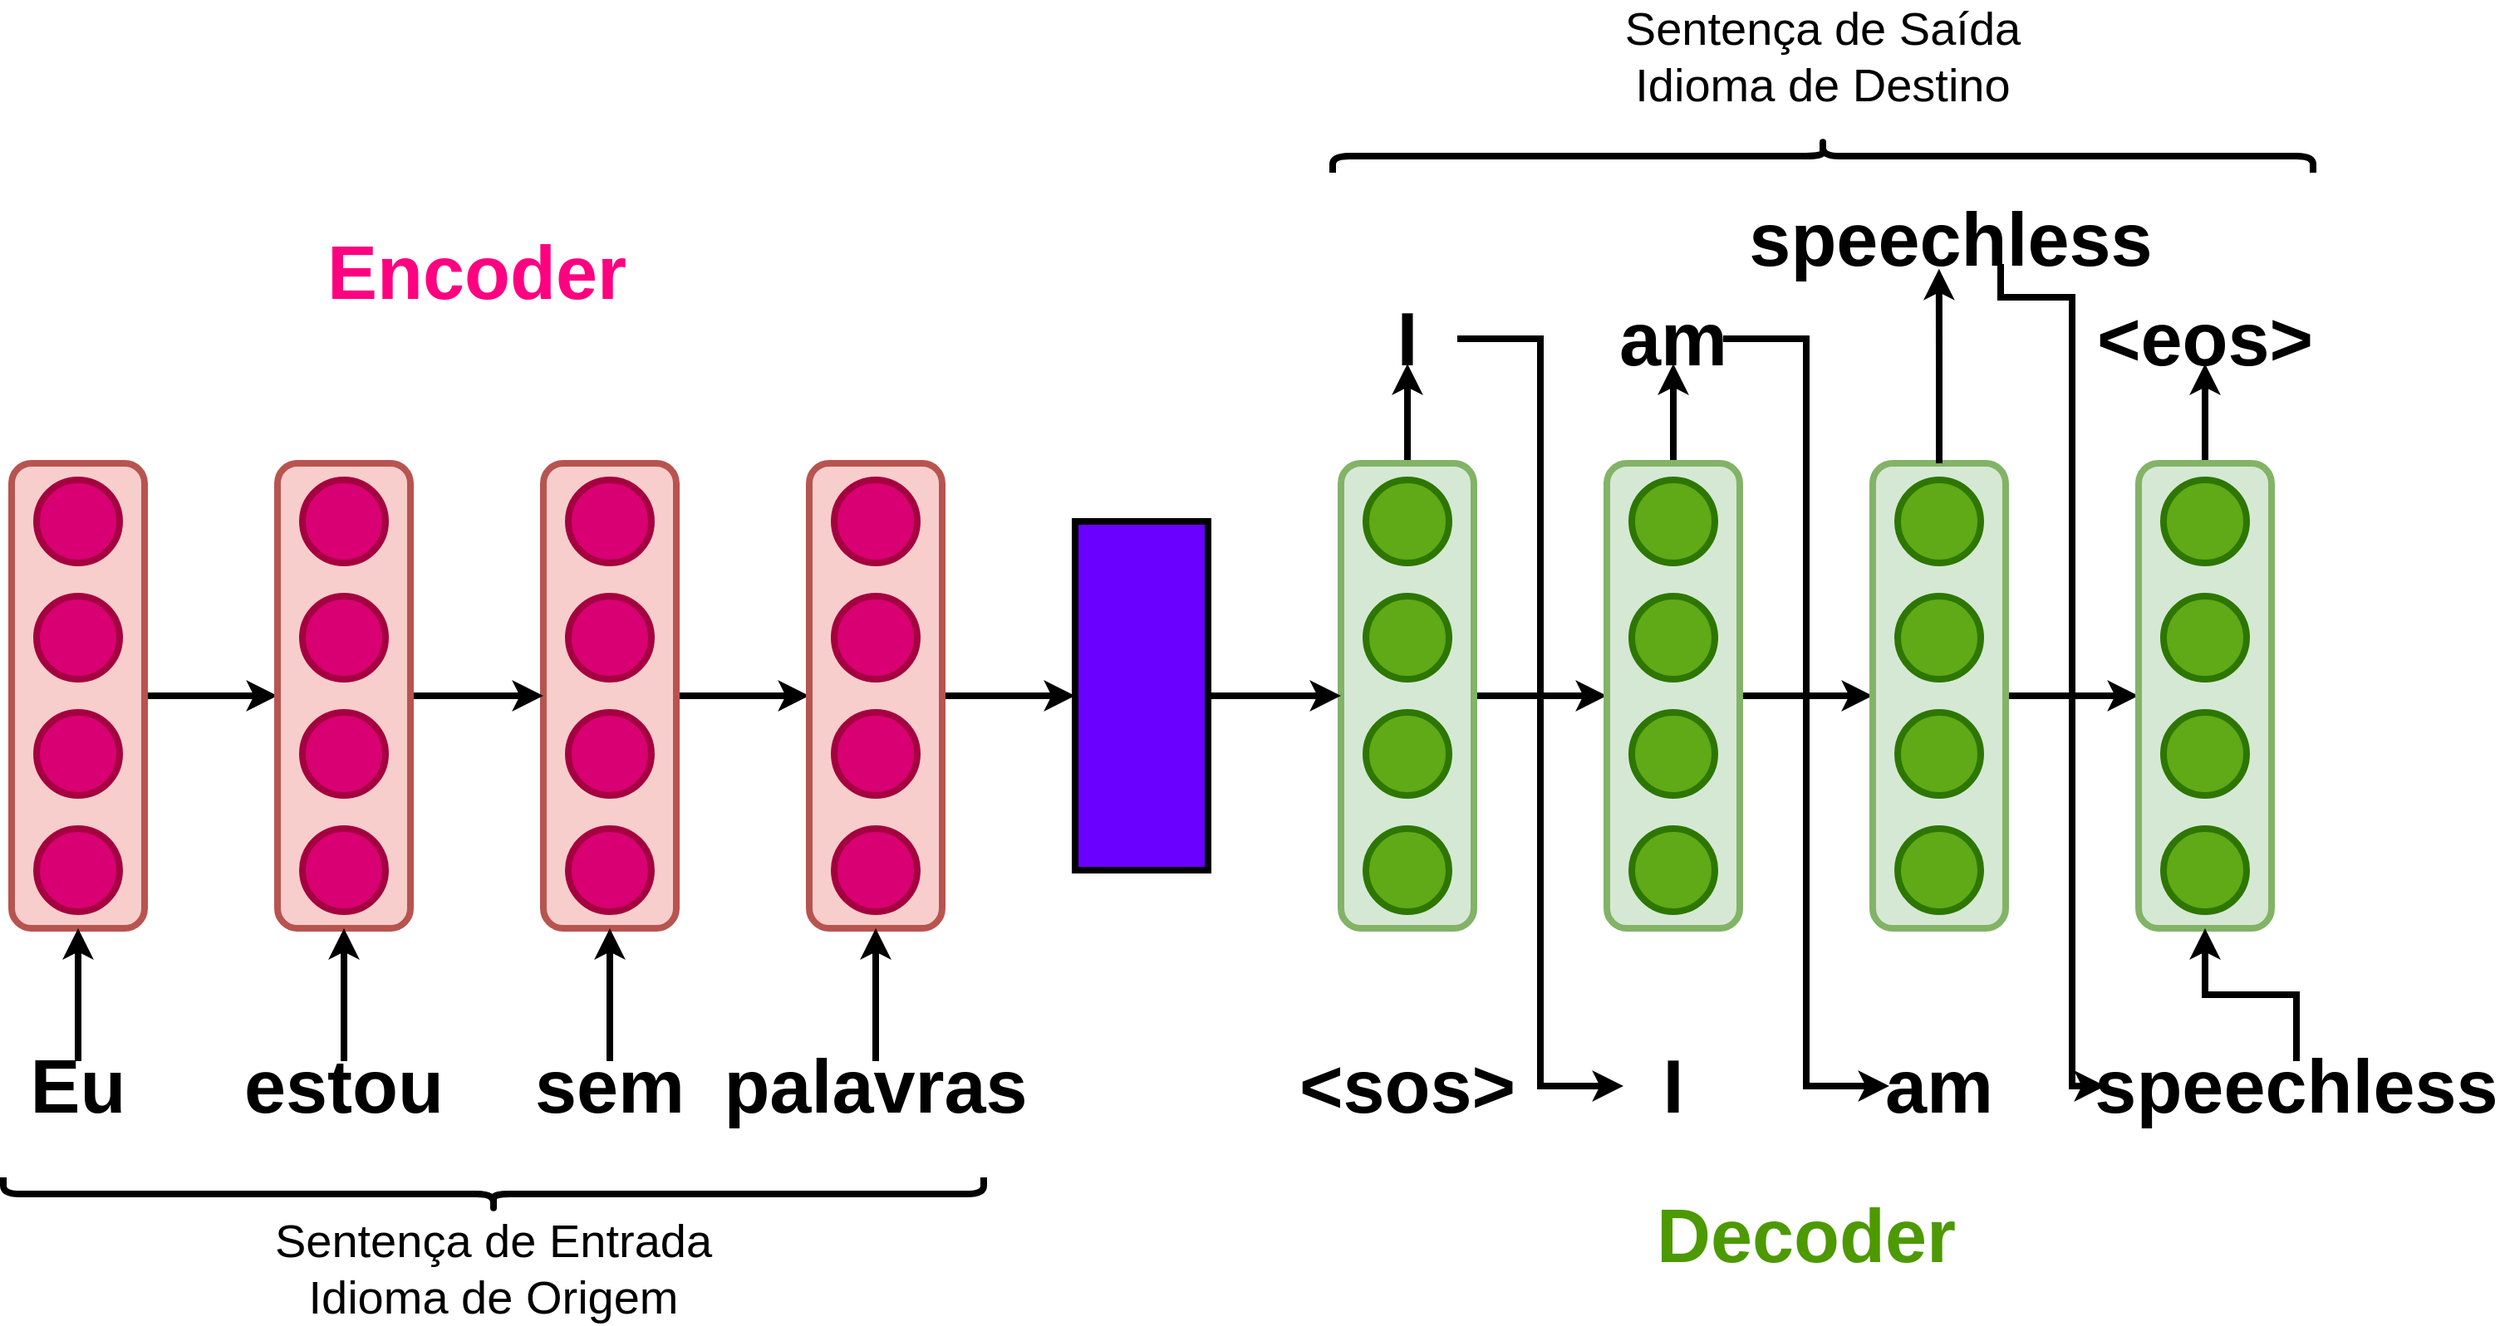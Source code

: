<mxfile version="24.7.7">
  <diagram name="Page-1" id="91vlNi3rJ0HafXbtYq05">
    <mxGraphModel dx="2843" dy="2275" grid="1" gridSize="10" guides="1" tooltips="1" connect="1" arrows="1" fold="1" page="1" pageScale="1" pageWidth="850" pageHeight="1100" math="0" shadow="0">
      <root>
        <mxCell id="0" />
        <mxCell id="1" parent="0" />
        <mxCell id="JV7l5fWzAURVy-AbNuwU-95" style="edgeStyle=orthogonalEdgeStyle;rounded=0;orthogonalLoop=1;jettySize=auto;html=1;exitX=1;exitY=0.5;exitDx=0;exitDy=0;entryX=0;entryY=0.5;entryDx=0;entryDy=0;strokeWidth=4;" edge="1" parent="1" source="JV7l5fWzAURVy-AbNuwU-1" target="JV7l5fWzAURVy-AbNuwU-11">
          <mxGeometry relative="1" as="geometry" />
        </mxCell>
        <mxCell id="JV7l5fWzAURVy-AbNuwU-1" value="" style="rounded=1;whiteSpace=wrap;html=1;fillColor=#f8cecc;strokeColor=#b85450;strokeWidth=4;" vertex="1" parent="1">
          <mxGeometry x="240" y="160" width="80" height="280" as="geometry" />
        </mxCell>
        <mxCell id="JV7l5fWzAURVy-AbNuwU-2" value="" style="ellipse;whiteSpace=wrap;html=1;aspect=fixed;fillColor=#d80073;strokeColor=#A50040;strokeWidth=4;fontColor=#ffffff;" vertex="1" parent="1">
          <mxGeometry x="255" y="170" width="50" height="50" as="geometry" />
        </mxCell>
        <mxCell id="JV7l5fWzAURVy-AbNuwU-3" value="" style="ellipse;whiteSpace=wrap;html=1;aspect=fixed;fillColor=#d80073;strokeColor=#A50040;strokeWidth=4;fontColor=#ffffff;" vertex="1" parent="1">
          <mxGeometry x="255" y="240" width="50" height="50" as="geometry" />
        </mxCell>
        <mxCell id="JV7l5fWzAURVy-AbNuwU-4" value="" style="ellipse;whiteSpace=wrap;html=1;aspect=fixed;fillColor=#d80073;strokeColor=#A50040;strokeWidth=4;fontColor=#ffffff;" vertex="1" parent="1">
          <mxGeometry x="255" y="310" width="50" height="50" as="geometry" />
        </mxCell>
        <mxCell id="JV7l5fWzAURVy-AbNuwU-5" value="" style="ellipse;whiteSpace=wrap;html=1;aspect=fixed;fillColor=#d80073;strokeColor=#A50040;strokeWidth=4;fontColor=#ffffff;" vertex="1" parent="1">
          <mxGeometry x="255" y="380" width="50" height="50" as="geometry" />
        </mxCell>
        <mxCell id="JV7l5fWzAURVy-AbNuwU-50" style="edgeStyle=orthogonalEdgeStyle;rounded=0;orthogonalLoop=1;jettySize=auto;html=1;exitX=1;exitY=0.5;exitDx=0;exitDy=0;entryX=0;entryY=0.5;entryDx=0;entryDy=0;strokeWidth=4;" edge="1" parent="1" source="JV7l5fWzAURVy-AbNuwU-11" target="JV7l5fWzAURVy-AbNuwU-49">
          <mxGeometry relative="1" as="geometry" />
        </mxCell>
        <mxCell id="JV7l5fWzAURVy-AbNuwU-11" value="" style="rounded=1;whiteSpace=wrap;html=1;fillColor=#f8cecc;strokeColor=#b85450;strokeWidth=4;" vertex="1" parent="1">
          <mxGeometry x="400" y="160" width="80" height="280" as="geometry" />
        </mxCell>
        <mxCell id="JV7l5fWzAURVy-AbNuwU-12" value="" style="ellipse;whiteSpace=wrap;html=1;aspect=fixed;fillColor=#d80073;strokeColor=#A50040;strokeWidth=4;fontColor=#ffffff;" vertex="1" parent="1">
          <mxGeometry x="415" y="170" width="50" height="50" as="geometry" />
        </mxCell>
        <mxCell id="JV7l5fWzAURVy-AbNuwU-13" value="" style="ellipse;whiteSpace=wrap;html=1;aspect=fixed;fillColor=#d80073;strokeColor=#A50040;strokeWidth=4;fontColor=#ffffff;" vertex="1" parent="1">
          <mxGeometry x="415" y="240" width="50" height="50" as="geometry" />
        </mxCell>
        <mxCell id="JV7l5fWzAURVy-AbNuwU-14" value="" style="ellipse;whiteSpace=wrap;html=1;aspect=fixed;fillColor=#d80073;strokeColor=#A50040;strokeWidth=4;fontColor=#ffffff;" vertex="1" parent="1">
          <mxGeometry x="415" y="310" width="50" height="50" as="geometry" />
        </mxCell>
        <mxCell id="JV7l5fWzAURVy-AbNuwU-15" value="" style="ellipse;whiteSpace=wrap;html=1;aspect=fixed;fillColor=#d80073;strokeColor=#A50040;strokeWidth=4;fontColor=#ffffff;" vertex="1" parent="1">
          <mxGeometry x="415" y="380" width="50" height="50" as="geometry" />
        </mxCell>
        <mxCell id="JV7l5fWzAURVy-AbNuwU-55" style="edgeStyle=orthogonalEdgeStyle;rounded=0;orthogonalLoop=1;jettySize=auto;html=1;entryX=0.5;entryY=1;entryDx=0;entryDy=0;strokeWidth=4;" edge="1" parent="1" source="JV7l5fWzAURVy-AbNuwU-16" target="JV7l5fWzAURVy-AbNuwU-1">
          <mxGeometry relative="1" as="geometry" />
        </mxCell>
        <mxCell id="JV7l5fWzAURVy-AbNuwU-16" value="sem" style="text;html=1;align=center;verticalAlign=middle;whiteSpace=wrap;rounded=0;fontStyle=1;fontSize=45;" vertex="1" parent="1">
          <mxGeometry x="250" y="520" width="60" height="30" as="geometry" />
        </mxCell>
        <mxCell id="JV7l5fWzAURVy-AbNuwU-57" style="edgeStyle=orthogonalEdgeStyle;rounded=0;orthogonalLoop=1;jettySize=auto;html=1;entryX=0.5;entryY=1;entryDx=0;entryDy=0;strokeWidth=4;" edge="1" parent="1" source="JV7l5fWzAURVy-AbNuwU-18" target="JV7l5fWzAURVy-AbNuwU-11">
          <mxGeometry relative="1" as="geometry" />
        </mxCell>
        <mxCell id="JV7l5fWzAURVy-AbNuwU-18" value="palavras" style="text;html=1;align=center;verticalAlign=middle;whiteSpace=wrap;rounded=0;fontStyle=1;fontSize=45;" vertex="1" parent="1">
          <mxGeometry x="410" y="520" width="60" height="30" as="geometry" />
        </mxCell>
        <mxCell id="JV7l5fWzAURVy-AbNuwU-81" style="edgeStyle=orthogonalEdgeStyle;rounded=0;orthogonalLoop=1;jettySize=auto;html=1;exitX=0.5;exitY=0;exitDx=0;exitDy=0;strokeWidth=4;" edge="1" parent="1" source="JV7l5fWzAURVy-AbNuwU-19" target="JV7l5fWzAURVy-AbNuwU-72">
          <mxGeometry relative="1" as="geometry" />
        </mxCell>
        <mxCell id="JV7l5fWzAURVy-AbNuwU-96" style="edgeStyle=orthogonalEdgeStyle;rounded=0;orthogonalLoop=1;jettySize=auto;html=1;exitX=1;exitY=0.5;exitDx=0;exitDy=0;entryX=0;entryY=0.5;entryDx=0;entryDy=0;strokeWidth=4;" edge="1" parent="1" source="JV7l5fWzAURVy-AbNuwU-19" target="JV7l5fWzAURVy-AbNuwU-25">
          <mxGeometry relative="1" as="geometry" />
        </mxCell>
        <mxCell id="JV7l5fWzAURVy-AbNuwU-19" value="" style="rounded=1;whiteSpace=wrap;html=1;fillColor=#d5e8d4;strokeColor=#82b366;strokeWidth=4;" vertex="1" parent="1">
          <mxGeometry x="720" y="160" width="80" height="280" as="geometry" />
        </mxCell>
        <mxCell id="JV7l5fWzAURVy-AbNuwU-20" value="" style="ellipse;whiteSpace=wrap;html=1;aspect=fixed;fillColor=#60a917;strokeColor=#2D7600;strokeWidth=4;fontColor=#ffffff;" vertex="1" parent="1">
          <mxGeometry x="735" y="170" width="50" height="50" as="geometry" />
        </mxCell>
        <mxCell id="JV7l5fWzAURVy-AbNuwU-21" value="" style="ellipse;whiteSpace=wrap;html=1;aspect=fixed;fillColor=#60a917;strokeColor=#2D7600;strokeWidth=4;fontColor=#ffffff;" vertex="1" parent="1">
          <mxGeometry x="735" y="240" width="50" height="50" as="geometry" />
        </mxCell>
        <mxCell id="JV7l5fWzAURVy-AbNuwU-22" value="" style="ellipse;whiteSpace=wrap;html=1;aspect=fixed;fillColor=#60a917;strokeColor=#2D7600;strokeWidth=4;fontColor=#ffffff;" vertex="1" parent="1">
          <mxGeometry x="735" y="310" width="50" height="50" as="geometry" />
        </mxCell>
        <mxCell id="JV7l5fWzAURVy-AbNuwU-23" value="" style="ellipse;whiteSpace=wrap;html=1;aspect=fixed;fillColor=#60a917;strokeColor=#2D7600;strokeWidth=4;fontColor=#ffffff;" vertex="1" parent="1">
          <mxGeometry x="735" y="380" width="50" height="50" as="geometry" />
        </mxCell>
        <mxCell id="JV7l5fWzAURVy-AbNuwU-24" value="&amp;lt;sos&amp;gt;" style="text;html=1;align=center;verticalAlign=middle;whiteSpace=wrap;rounded=0;fontStyle=1;fontSize=45;" vertex="1" parent="1">
          <mxGeometry x="730" y="520" width="60" height="30" as="geometry" />
        </mxCell>
        <mxCell id="JV7l5fWzAURVy-AbNuwU-82" style="edgeStyle=orthogonalEdgeStyle;rounded=0;orthogonalLoop=1;jettySize=auto;html=1;exitX=0.5;exitY=0;exitDx=0;exitDy=0;entryX=0.5;entryY=1;entryDx=0;entryDy=0;strokeWidth=4;" edge="1" parent="1" source="JV7l5fWzAURVy-AbNuwU-25" target="JV7l5fWzAURVy-AbNuwU-73">
          <mxGeometry relative="1" as="geometry" />
        </mxCell>
        <mxCell id="JV7l5fWzAURVy-AbNuwU-97" style="edgeStyle=orthogonalEdgeStyle;rounded=0;orthogonalLoop=1;jettySize=auto;html=1;exitX=1;exitY=0.5;exitDx=0;exitDy=0;entryX=0;entryY=0.5;entryDx=0;entryDy=0;strokeWidth=4;" edge="1" parent="1" source="JV7l5fWzAURVy-AbNuwU-25" target="JV7l5fWzAURVy-AbNuwU-31">
          <mxGeometry relative="1" as="geometry" />
        </mxCell>
        <mxCell id="JV7l5fWzAURVy-AbNuwU-25" value="" style="rounded=1;whiteSpace=wrap;html=1;fillColor=#d5e8d4;strokeColor=#82b366;strokeWidth=4;" vertex="1" parent="1">
          <mxGeometry x="880" y="160" width="80" height="280" as="geometry" />
        </mxCell>
        <mxCell id="JV7l5fWzAURVy-AbNuwU-26" value="" style="ellipse;whiteSpace=wrap;html=1;aspect=fixed;fillColor=#60a917;strokeColor=#2D7600;strokeWidth=4;fontColor=#ffffff;" vertex="1" parent="1">
          <mxGeometry x="895" y="170" width="50" height="50" as="geometry" />
        </mxCell>
        <mxCell id="JV7l5fWzAURVy-AbNuwU-27" value="" style="ellipse;whiteSpace=wrap;html=1;aspect=fixed;fillColor=#60a917;strokeColor=#2D7600;strokeWidth=4;fontColor=#ffffff;" vertex="1" parent="1">
          <mxGeometry x="895" y="240" width="50" height="50" as="geometry" />
        </mxCell>
        <mxCell id="JV7l5fWzAURVy-AbNuwU-28" value="" style="ellipse;whiteSpace=wrap;html=1;aspect=fixed;fillColor=#60a917;strokeColor=#2D7600;strokeWidth=4;fontColor=#ffffff;" vertex="1" parent="1">
          <mxGeometry x="895" y="310" width="50" height="50" as="geometry" />
        </mxCell>
        <mxCell id="JV7l5fWzAURVy-AbNuwU-29" value="" style="ellipse;whiteSpace=wrap;html=1;aspect=fixed;fillColor=#60a917;strokeColor=#2D7600;strokeWidth=4;fontColor=#ffffff;" vertex="1" parent="1">
          <mxGeometry x="895" y="380" width="50" height="50" as="geometry" />
        </mxCell>
        <mxCell id="JV7l5fWzAURVy-AbNuwU-30" value="I" style="text;html=1;align=center;verticalAlign=middle;whiteSpace=wrap;rounded=0;fontStyle=1;fontSize=45;" vertex="1" parent="1">
          <mxGeometry x="890" y="520" width="60" height="30" as="geometry" />
        </mxCell>
        <mxCell id="JV7l5fWzAURVy-AbNuwU-98" style="edgeStyle=orthogonalEdgeStyle;rounded=0;orthogonalLoop=1;jettySize=auto;html=1;exitX=1;exitY=0.5;exitDx=0;exitDy=0;entryX=0;entryY=0.5;entryDx=0;entryDy=0;strokeWidth=4;" edge="1" parent="1" source="JV7l5fWzAURVy-AbNuwU-31" target="JV7l5fWzAURVy-AbNuwU-37">
          <mxGeometry relative="1" as="geometry" />
        </mxCell>
        <mxCell id="JV7l5fWzAURVy-AbNuwU-31" value="" style="rounded=1;whiteSpace=wrap;html=1;fillColor=#d5e8d4;strokeColor=#82b366;strokeWidth=4;" vertex="1" parent="1">
          <mxGeometry x="1040" y="160" width="80" height="280" as="geometry" />
        </mxCell>
        <mxCell id="JV7l5fWzAURVy-AbNuwU-32" value="" style="ellipse;whiteSpace=wrap;html=1;aspect=fixed;fillColor=#60a917;strokeColor=#2D7600;strokeWidth=4;fontColor=#ffffff;" vertex="1" parent="1">
          <mxGeometry x="1055" y="170" width="50" height="50" as="geometry" />
        </mxCell>
        <mxCell id="JV7l5fWzAURVy-AbNuwU-33" value="" style="ellipse;whiteSpace=wrap;html=1;aspect=fixed;fillColor=#60a917;strokeColor=#2D7600;strokeWidth=4;fontColor=#ffffff;" vertex="1" parent="1">
          <mxGeometry x="1055" y="240" width="50" height="50" as="geometry" />
        </mxCell>
        <mxCell id="JV7l5fWzAURVy-AbNuwU-34" value="" style="ellipse;whiteSpace=wrap;html=1;aspect=fixed;fillColor=#60a917;strokeColor=#2D7600;strokeWidth=4;fontColor=#ffffff;" vertex="1" parent="1">
          <mxGeometry x="1055" y="310" width="50" height="50" as="geometry" />
        </mxCell>
        <mxCell id="JV7l5fWzAURVy-AbNuwU-35" value="" style="ellipse;whiteSpace=wrap;html=1;aspect=fixed;fillColor=#60a917;strokeColor=#2D7600;strokeWidth=4;fontColor=#ffffff;" vertex="1" parent="1">
          <mxGeometry x="1055" y="380" width="50" height="50" as="geometry" />
        </mxCell>
        <mxCell id="JV7l5fWzAURVy-AbNuwU-36" value="am" style="text;html=1;align=center;verticalAlign=middle;whiteSpace=wrap;rounded=0;fontStyle=1;fontSize=45;" vertex="1" parent="1">
          <mxGeometry x="1050" y="520" width="60" height="30" as="geometry" />
        </mxCell>
        <mxCell id="JV7l5fWzAURVy-AbNuwU-90" style="edgeStyle=orthogonalEdgeStyle;rounded=0;orthogonalLoop=1;jettySize=auto;html=1;entryX=0.5;entryY=1;entryDx=0;entryDy=0;strokeWidth=4;" edge="1" parent="1" source="JV7l5fWzAURVy-AbNuwU-37" target="JV7l5fWzAURVy-AbNuwU-75">
          <mxGeometry relative="1" as="geometry" />
        </mxCell>
        <mxCell id="JV7l5fWzAURVy-AbNuwU-37" value="" style="rounded=1;whiteSpace=wrap;html=1;fillColor=#d5e8d4;strokeColor=#82b366;strokeWidth=4;" vertex="1" parent="1">
          <mxGeometry x="1200" y="160" width="80" height="280" as="geometry" />
        </mxCell>
        <mxCell id="JV7l5fWzAURVy-AbNuwU-38" value="" style="ellipse;whiteSpace=wrap;html=1;aspect=fixed;fillColor=#60a917;strokeColor=#2D7600;strokeWidth=4;fontColor=#ffffff;" vertex="1" parent="1">
          <mxGeometry x="1215" y="170" width="50" height="50" as="geometry" />
        </mxCell>
        <mxCell id="JV7l5fWzAURVy-AbNuwU-39" value="" style="ellipse;whiteSpace=wrap;html=1;aspect=fixed;fillColor=#60a917;strokeColor=#2D7600;strokeWidth=4;fontColor=#ffffff;" vertex="1" parent="1">
          <mxGeometry x="1215" y="240" width="50" height="50" as="geometry" />
        </mxCell>
        <mxCell id="JV7l5fWzAURVy-AbNuwU-40" value="" style="ellipse;whiteSpace=wrap;html=1;aspect=fixed;fillColor=#60a917;strokeColor=#2D7600;strokeWidth=4;fontColor=#ffffff;" vertex="1" parent="1">
          <mxGeometry x="1215" y="310" width="50" height="50" as="geometry" />
        </mxCell>
        <mxCell id="JV7l5fWzAURVy-AbNuwU-41" value="" style="ellipse;whiteSpace=wrap;html=1;aspect=fixed;fillColor=#60a917;strokeColor=#2D7600;strokeWidth=4;fontColor=#ffffff;" vertex="1" parent="1">
          <mxGeometry x="1215" y="380" width="50" height="50" as="geometry" />
        </mxCell>
        <mxCell id="JV7l5fWzAURVy-AbNuwU-85" style="edgeStyle=orthogonalEdgeStyle;rounded=0;orthogonalLoop=1;jettySize=auto;html=1;exitX=0.5;exitY=0;exitDx=0;exitDy=0;entryX=0.5;entryY=1;entryDx=0;entryDy=0;strokeWidth=4;" edge="1" parent="1" source="JV7l5fWzAURVy-AbNuwU-42" target="JV7l5fWzAURVy-AbNuwU-37">
          <mxGeometry relative="1" as="geometry" />
        </mxCell>
        <mxCell id="JV7l5fWzAURVy-AbNuwU-42" value="speechless" style="text;html=1;align=center;verticalAlign=middle;whiteSpace=wrap;rounded=0;fontStyle=1;fontSize=45;" vertex="1" parent="1">
          <mxGeometry x="1265" y="520" width="60" height="30" as="geometry" />
        </mxCell>
        <mxCell id="JV7l5fWzAURVy-AbNuwU-51" style="edgeStyle=orthogonalEdgeStyle;rounded=0;orthogonalLoop=1;jettySize=auto;html=1;exitX=1;exitY=0.5;exitDx=0;exitDy=0;entryX=0;entryY=0.5;entryDx=0;entryDy=0;strokeWidth=4;" edge="1" parent="1" source="JV7l5fWzAURVy-AbNuwU-49" target="JV7l5fWzAURVy-AbNuwU-19">
          <mxGeometry relative="1" as="geometry" />
        </mxCell>
        <mxCell id="JV7l5fWzAURVy-AbNuwU-49" value="" style="rounded=0;whiteSpace=wrap;html=1;fillColor=#6a00ff;fontColor=#ffffff;strokeColor=#000000;strokeWidth=4;" vertex="1" parent="1">
          <mxGeometry x="560" y="195" width="80" height="210" as="geometry" />
        </mxCell>
        <mxCell id="JV7l5fWzAURVy-AbNuwU-92" style="edgeStyle=orthogonalEdgeStyle;rounded=0;orthogonalLoop=1;jettySize=auto;html=1;exitX=1;exitY=0.5;exitDx=0;exitDy=0;entryX=0;entryY=0.5;entryDx=0;entryDy=0;strokeWidth=4;" edge="1" parent="1" source="JV7l5fWzAURVy-AbNuwU-58" target="JV7l5fWzAURVy-AbNuwU-63">
          <mxGeometry relative="1" as="geometry" />
        </mxCell>
        <mxCell id="JV7l5fWzAURVy-AbNuwU-58" value="" style="rounded=1;whiteSpace=wrap;html=1;fillColor=#f8cecc;strokeColor=#b85450;strokeWidth=4;" vertex="1" parent="1">
          <mxGeometry x="-80" y="160" width="80" height="280" as="geometry" />
        </mxCell>
        <mxCell id="JV7l5fWzAURVy-AbNuwU-59" value="" style="ellipse;whiteSpace=wrap;html=1;aspect=fixed;fillColor=#d80073;strokeColor=#A50040;strokeWidth=4;fontColor=#ffffff;" vertex="1" parent="1">
          <mxGeometry x="-65" y="170" width="50" height="50" as="geometry" />
        </mxCell>
        <mxCell id="JV7l5fWzAURVy-AbNuwU-60" value="" style="ellipse;whiteSpace=wrap;html=1;aspect=fixed;fillColor=#d80073;strokeColor=#A50040;strokeWidth=4;fontColor=#ffffff;" vertex="1" parent="1">
          <mxGeometry x="-65" y="240" width="50" height="50" as="geometry" />
        </mxCell>
        <mxCell id="JV7l5fWzAURVy-AbNuwU-61" value="" style="ellipse;whiteSpace=wrap;html=1;aspect=fixed;fillColor=#d80073;strokeColor=#A50040;strokeWidth=4;fontColor=#ffffff;" vertex="1" parent="1">
          <mxGeometry x="-65" y="310" width="50" height="50" as="geometry" />
        </mxCell>
        <mxCell id="JV7l5fWzAURVy-AbNuwU-62" value="" style="ellipse;whiteSpace=wrap;html=1;aspect=fixed;fillColor=#d80073;strokeColor=#A50040;strokeWidth=4;fontColor=#ffffff;" vertex="1" parent="1">
          <mxGeometry x="-65" y="380" width="50" height="50" as="geometry" />
        </mxCell>
        <mxCell id="JV7l5fWzAURVy-AbNuwU-93" style="edgeStyle=orthogonalEdgeStyle;rounded=0;orthogonalLoop=1;jettySize=auto;html=1;exitX=1;exitY=0.5;exitDx=0;exitDy=0;entryX=0;entryY=0.5;entryDx=0;entryDy=0;strokeWidth=4;" edge="1" parent="1" source="JV7l5fWzAURVy-AbNuwU-63" target="JV7l5fWzAURVy-AbNuwU-1">
          <mxGeometry relative="1" as="geometry" />
        </mxCell>
        <mxCell id="JV7l5fWzAURVy-AbNuwU-63" value="" style="rounded=1;whiteSpace=wrap;html=1;fillColor=#f8cecc;strokeColor=#b85450;strokeWidth=4;" vertex="1" parent="1">
          <mxGeometry x="80" y="160" width="80" height="280" as="geometry" />
        </mxCell>
        <mxCell id="JV7l5fWzAURVy-AbNuwU-64" value="" style="ellipse;whiteSpace=wrap;html=1;aspect=fixed;fillColor=#d80073;strokeColor=#A50040;strokeWidth=4;fontColor=#ffffff;" vertex="1" parent="1">
          <mxGeometry x="95" y="170" width="50" height="50" as="geometry" />
        </mxCell>
        <mxCell id="JV7l5fWzAURVy-AbNuwU-65" value="" style="ellipse;whiteSpace=wrap;html=1;aspect=fixed;fillColor=#d80073;strokeColor=#A50040;strokeWidth=4;fontColor=#ffffff;" vertex="1" parent="1">
          <mxGeometry x="95" y="240" width="50" height="50" as="geometry" />
        </mxCell>
        <mxCell id="JV7l5fWzAURVy-AbNuwU-66" value="" style="ellipse;whiteSpace=wrap;html=1;aspect=fixed;fillColor=#d80073;strokeColor=#A50040;strokeWidth=4;fontColor=#ffffff;" vertex="1" parent="1">
          <mxGeometry x="95" y="310" width="50" height="50" as="geometry" />
        </mxCell>
        <mxCell id="JV7l5fWzAURVy-AbNuwU-67" value="" style="ellipse;whiteSpace=wrap;html=1;aspect=fixed;fillColor=#d80073;strokeColor=#A50040;strokeWidth=4;fontColor=#ffffff;" vertex="1" parent="1">
          <mxGeometry x="95" y="380" width="50" height="50" as="geometry" />
        </mxCell>
        <mxCell id="JV7l5fWzAURVy-AbNuwU-68" style="edgeStyle=orthogonalEdgeStyle;rounded=0;orthogonalLoop=1;jettySize=auto;html=1;entryX=0.5;entryY=1;entryDx=0;entryDy=0;strokeWidth=4;" edge="1" parent="1" source="JV7l5fWzAURVy-AbNuwU-69" target="JV7l5fWzAURVy-AbNuwU-58">
          <mxGeometry relative="1" as="geometry" />
        </mxCell>
        <mxCell id="JV7l5fWzAURVy-AbNuwU-69" value="Eu" style="text;html=1;align=center;verticalAlign=middle;whiteSpace=wrap;rounded=0;fontStyle=1;fontSize=45;" vertex="1" parent="1">
          <mxGeometry x="-70" y="520" width="60" height="30" as="geometry" />
        </mxCell>
        <mxCell id="JV7l5fWzAURVy-AbNuwU-70" style="edgeStyle=orthogonalEdgeStyle;rounded=0;orthogonalLoop=1;jettySize=auto;html=1;entryX=0.5;entryY=1;entryDx=0;entryDy=0;strokeWidth=4;" edge="1" parent="1" source="JV7l5fWzAURVy-AbNuwU-71" target="JV7l5fWzAURVy-AbNuwU-63">
          <mxGeometry relative="1" as="geometry" />
        </mxCell>
        <mxCell id="JV7l5fWzAURVy-AbNuwU-71" value="estou" style="text;html=1;align=center;verticalAlign=middle;whiteSpace=wrap;rounded=0;fontStyle=1;fontSize=45;" vertex="1" parent="1">
          <mxGeometry x="90" y="520" width="60" height="30" as="geometry" />
        </mxCell>
        <mxCell id="JV7l5fWzAURVy-AbNuwU-76" style="edgeStyle=orthogonalEdgeStyle;rounded=0;orthogonalLoop=1;jettySize=auto;html=1;entryX=0;entryY=0.5;entryDx=0;entryDy=0;strokeWidth=4;" edge="1" parent="1" source="JV7l5fWzAURVy-AbNuwU-72" target="JV7l5fWzAURVy-AbNuwU-30">
          <mxGeometry relative="1" as="geometry" />
        </mxCell>
        <mxCell id="JV7l5fWzAURVy-AbNuwU-72" value="I" style="text;html=1;align=center;verticalAlign=middle;whiteSpace=wrap;rounded=0;fontStyle=1;fontSize=45;" vertex="1" parent="1">
          <mxGeometry x="730" y="70" width="60" height="30" as="geometry" />
        </mxCell>
        <mxCell id="JV7l5fWzAURVy-AbNuwU-77" style="edgeStyle=orthogonalEdgeStyle;rounded=0;orthogonalLoop=1;jettySize=auto;html=1;entryX=0;entryY=0.5;entryDx=0;entryDy=0;strokeWidth=4;" edge="1" parent="1" source="JV7l5fWzAURVy-AbNuwU-73" target="JV7l5fWzAURVy-AbNuwU-36">
          <mxGeometry relative="1" as="geometry" />
        </mxCell>
        <mxCell id="JV7l5fWzAURVy-AbNuwU-73" value="am" style="text;html=1;align=center;verticalAlign=middle;whiteSpace=wrap;rounded=0;fontStyle=1;fontSize=45;" vertex="1" parent="1">
          <mxGeometry x="890" y="70" width="60" height="30" as="geometry" />
        </mxCell>
        <mxCell id="JV7l5fWzAURVy-AbNuwU-87" style="edgeStyle=orthogonalEdgeStyle;rounded=0;orthogonalLoop=1;jettySize=auto;html=1;exitX=1;exitY=1;exitDx=0;exitDy=0;strokeWidth=4;" edge="1" parent="1" source="JV7l5fWzAURVy-AbNuwU-74">
          <mxGeometry relative="1" as="geometry">
            <mxPoint x="1180" y="535" as="targetPoint" />
            <Array as="points">
              <mxPoint x="1117" y="60" />
              <mxPoint x="1160" y="60" />
              <mxPoint x="1160" y="535" />
            </Array>
          </mxGeometry>
        </mxCell>
        <mxCell id="JV7l5fWzAURVy-AbNuwU-74" value="speechless" style="text;html=1;align=center;verticalAlign=middle;whiteSpace=wrap;rounded=0;fontStyle=1;fontSize=45;" vertex="1" parent="1">
          <mxGeometry x="1057" y="10" width="60" height="30" as="geometry" />
        </mxCell>
        <mxCell id="JV7l5fWzAURVy-AbNuwU-75" value="&amp;lt;eos&amp;gt;" style="text;html=1;align=center;verticalAlign=middle;whiteSpace=wrap;rounded=0;fontStyle=1;fontSize=45;" vertex="1" parent="1">
          <mxGeometry x="1210" y="70" width="60" height="30" as="geometry" />
        </mxCell>
        <mxCell id="JV7l5fWzAURVy-AbNuwU-83" style="edgeStyle=orthogonalEdgeStyle;rounded=0;orthogonalLoop=1;jettySize=auto;html=1;exitX=0.5;exitY=0;exitDx=0;exitDy=0;entryX=0.382;entryY=1.097;entryDx=0;entryDy=0;entryPerimeter=0;strokeWidth=4;" edge="1" parent="1" source="JV7l5fWzAURVy-AbNuwU-31" target="JV7l5fWzAURVy-AbNuwU-74">
          <mxGeometry relative="1" as="geometry" />
        </mxCell>
        <mxCell id="JV7l5fWzAURVy-AbNuwU-99" value="" style="shape=curlyBracket;whiteSpace=wrap;html=1;rounded=1;labelPosition=left;verticalLabelPosition=middle;align=right;verticalAlign=middle;rotation=-90;strokeWidth=4;" vertex="1" parent="1">
          <mxGeometry x="200" y="305" width="20" height="590" as="geometry" />
        </mxCell>
        <mxCell id="JV7l5fWzAURVy-AbNuwU-100" value="Sentença de Entrada&lt;div style=&quot;font-size: 28px;&quot;&gt;Idioma de Origem&lt;/div&gt;" style="text;html=1;align=center;verticalAlign=middle;whiteSpace=wrap;rounded=0;fontSize=28;" vertex="1" parent="1">
          <mxGeometry x="50" y="630" width="320" height="30" as="geometry" />
        </mxCell>
        <mxCell id="JV7l5fWzAURVy-AbNuwU-101" value="" style="shape=curlyBracket;whiteSpace=wrap;html=1;rounded=1;labelPosition=left;verticalLabelPosition=middle;align=right;verticalAlign=middle;rotation=90;strokeWidth=4;" vertex="1" parent="1">
          <mxGeometry x="1000" y="-320" width="20" height="590" as="geometry" />
        </mxCell>
        <mxCell id="JV7l5fWzAURVy-AbNuwU-102" value="Sentença de Saída&lt;div style=&quot;font-size: 28px;&quot;&gt;Idioma de Destino&lt;/div&gt;" style="text;html=1;align=center;verticalAlign=middle;whiteSpace=wrap;rounded=0;fontSize=28;" vertex="1" parent="1">
          <mxGeometry x="850" y="-100" width="320" height="30" as="geometry" />
        </mxCell>
        <mxCell id="JV7l5fWzAURVy-AbNuwU-103" value="Encoder" style="text;html=1;align=center;verticalAlign=middle;whiteSpace=wrap;rounded=0;fontColor=#FF0080;fontStyle=1;fontSize=45;" vertex="1" parent="1">
          <mxGeometry x="170" y="30" width="60" height="30" as="geometry" />
        </mxCell>
        <mxCell id="JV7l5fWzAURVy-AbNuwU-104" value="Decoder" style="text;html=1;align=center;verticalAlign=middle;whiteSpace=wrap;rounded=0;fontColor=#4D9900;fontStyle=1;fontSize=45;" vertex="1" parent="1">
          <mxGeometry x="970" y="610" width="60" height="30" as="geometry" />
        </mxCell>
      </root>
    </mxGraphModel>
  </diagram>
</mxfile>
